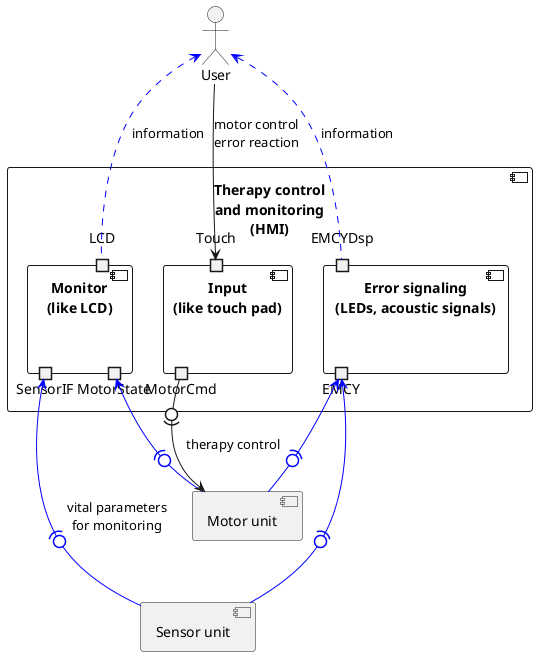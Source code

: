 ![](../rendered/TherapyControlAndMonitoring.svg)
@startuml
  allow_mixing

  actor "User" as user

  component "Therapy control\nand monitoring\n(HMI)" as hmi {
    component "Monitor\n(like LCD)" as monitor {
      state LCD <<inputPin>>
      state SensorIF <<outputPin>>
      state MotorState <<outputPin>>
    }
    component "Input\n(like touch pad)" as input {
      state Touch <<inputPin>>
      state MotorCmd <<outputPin>>
    }
    component "Error signaling\n(LEDs, acoustic signals)" as error {
      state EMCYDsp <<inputPin>>
      state EMCY <<outputPin>>
    }
  }
  component "Sensor unit" as sensorunit
  component "Motor unit" as motorunit

  ' arrange components using hidden lines:
  monitor -[hidden]r- input
  input -[hidden]r- error

  sensorunit --[#blue]u0)-> SensorIF: "vital parameters\nfor monitoring"
  sensorunit -[#blue]u0)-> EMCY
  motorunit -[#blue]u0)-> EMCY
  motorunit -[#blue]u0)-> MotorState
  MotorCmd -d0)-> motorunit: "therapy control"
  user -d-> Touch: "motor control\nerror reaction"
  LCD -[#blue,dashed]up-> user: "information"
  EMCYDsp -[#blue,dashed]up-> user: "information"
@enduml
